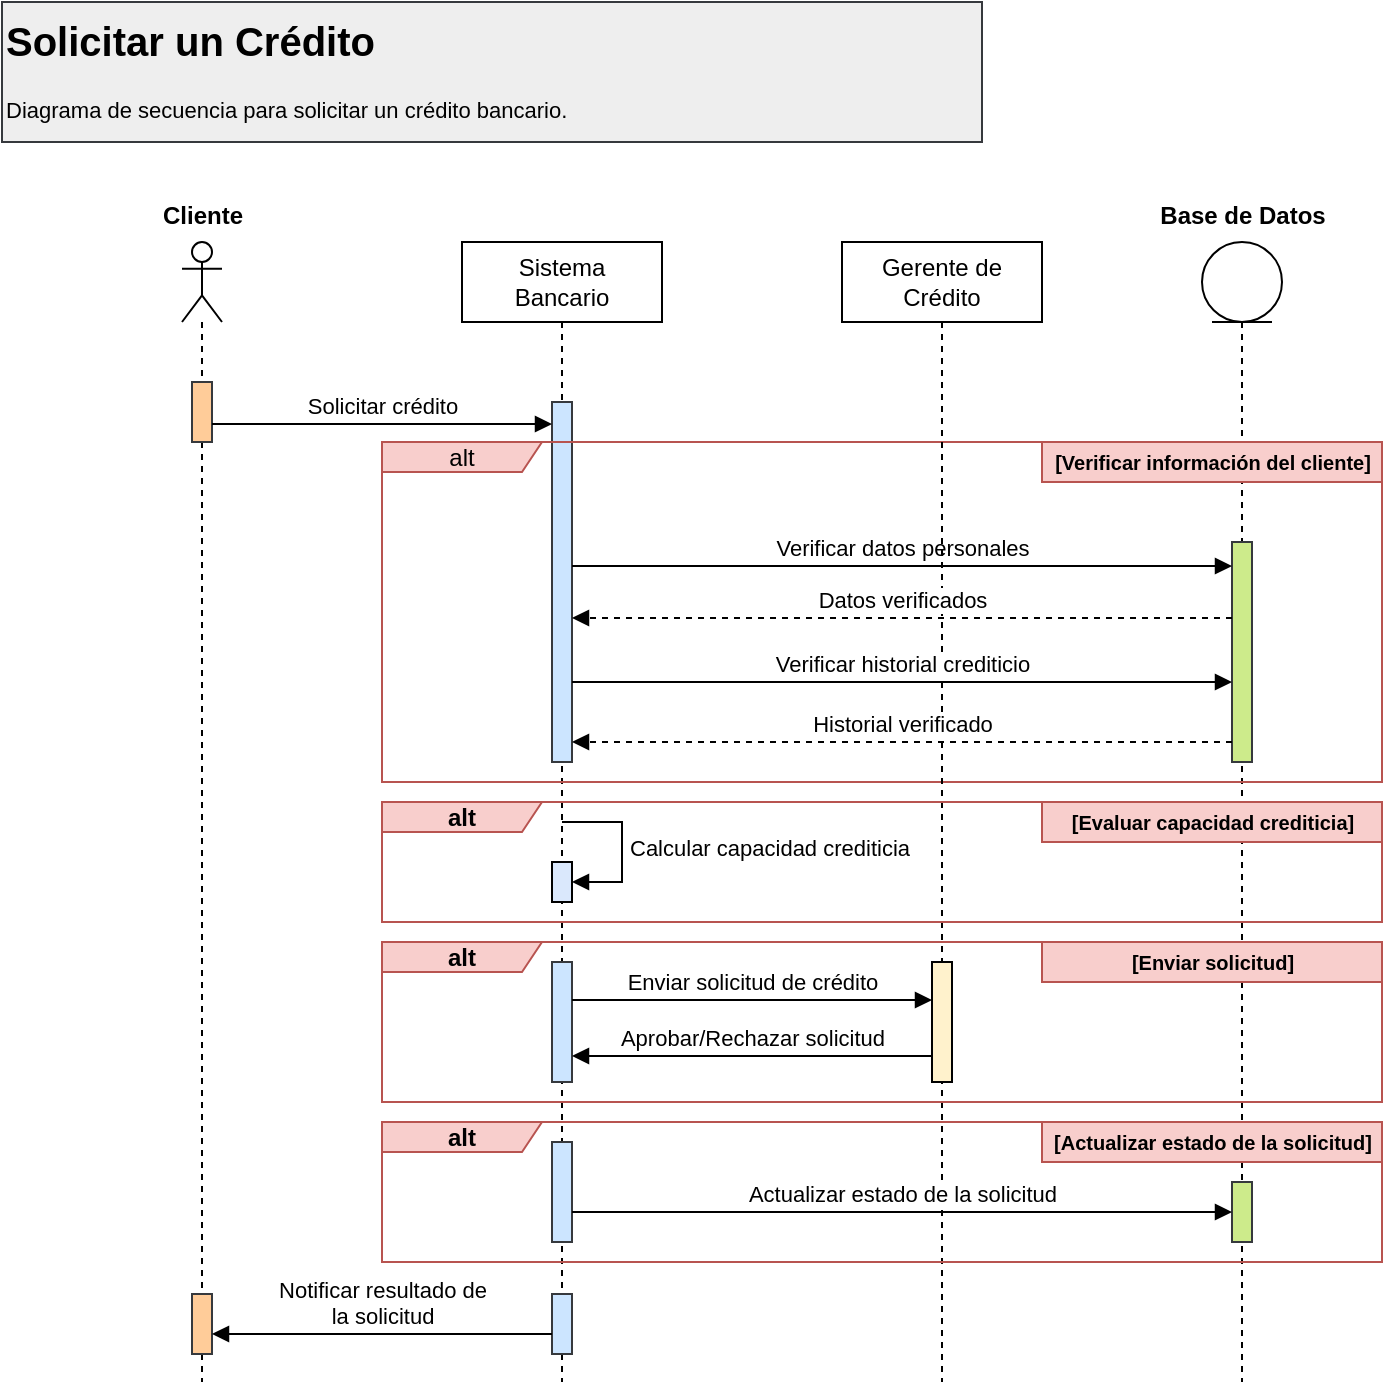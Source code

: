 <mxfile version="24.6.3" type="google">
  <diagram name="Página-1" id="D4xfMR_tDfcY7prQFISW">
    <mxGraphModel grid="1" page="1" gridSize="10" guides="1" tooltips="1" connect="1" arrows="1" fold="1" pageScale="1" pageWidth="1169" pageHeight="827" math="0" shadow="0">
      <root>
        <mxCell id="0" />
        <mxCell id="1" parent="0" />
        <mxCell id="BfA_5P8bwOXLROu7K_P--1" value="&lt;h1 style=&quot;margin-top: 0px;&quot;&gt;&lt;font style=&quot;font-size: 20px;&quot;&gt;Solicitar un Crédito&lt;/font&gt;&lt;/h1&gt;&lt;p style=&quot;font-size: 11px;&quot;&gt;Diagrama de secuencia para solicitar un crédito bancario.&lt;/p&gt;" style="text;html=1;whiteSpace=wrap;overflow=hidden;rounded=0;fillColor=#eeeeee;strokeColor=#36393d;fontSize=11;" vertex="1" parent="1">
          <mxGeometry x="10" y="10" width="490" height="70" as="geometry" />
        </mxCell>
        <mxCell id="BfA_5P8bwOXLROu7K_P--43" value="" style="shape=umlLifeline;perimeter=lifelinePerimeter;whiteSpace=wrap;html=1;container=1;dropTarget=0;collapsible=0;recursiveResize=0;outlineConnect=0;portConstraint=eastwest;newEdgeStyle={&quot;curved&quot;:0,&quot;rounded&quot;:0};participant=umlActor;" vertex="1" parent="1">
          <mxGeometry x="100" y="130" width="20" height="570" as="geometry" />
        </mxCell>
        <mxCell id="BfA_5P8bwOXLROu7K_P--57" value="" style="html=1;points=[[0,0,0,0,5],[0,1,0,0,-5],[1,0,0,0,5],[1,1,0,0,-5]];perimeter=orthogonalPerimeter;outlineConnect=0;targetShapes=umlLifeline;portConstraint=eastwest;newEdgeStyle={&quot;curved&quot;:0,&quot;rounded&quot;:0};fillColor=#ffcc99;strokeColor=#36393d;" vertex="1" parent="BfA_5P8bwOXLROu7K_P--43">
          <mxGeometry x="5" y="70" width="10" height="30" as="geometry" />
        </mxCell>
        <mxCell id="bcULmBKe0mkSa0cwNDqA-21" value="" style="html=1;points=[[0,0,0,0,5],[0,1,0,0,-5],[1,0,0,0,5],[1,1,0,0,-5]];perimeter=orthogonalPerimeter;outlineConnect=0;targetShapes=umlLifeline;portConstraint=eastwest;newEdgeStyle={&quot;curved&quot;:0,&quot;rounded&quot;:0};fillColor=#ffcc99;strokeColor=#36393d;" vertex="1" parent="BfA_5P8bwOXLROu7K_P--43">
          <mxGeometry x="5" y="526" width="10" height="30" as="geometry" />
        </mxCell>
        <mxCell id="BfA_5P8bwOXLROu7K_P--44" value="Sistema&lt;br&gt;Bancario" style="shape=umlLifeline;perimeter=lifelinePerimeter;whiteSpace=wrap;html=1;container=1;dropTarget=0;collapsible=0;recursiveResize=0;outlineConnect=0;portConstraint=eastwest;newEdgeStyle={&quot;curved&quot;:0,&quot;rounded&quot;:0};" vertex="1" parent="1">
          <mxGeometry x="240" y="130" width="100" height="570" as="geometry" />
        </mxCell>
        <mxCell id="BfA_5P8bwOXLROu7K_P--56" value="" style="html=1;points=[[0,0,0,0,5],[0,1,0,0,-5],[1,0,0,0,5],[1,1,0,0,-5]];perimeter=orthogonalPerimeter;outlineConnect=0;targetShapes=umlLifeline;portConstraint=eastwest;newEdgeStyle={&quot;curved&quot;:0,&quot;rounded&quot;:0};fillColor=#cce5ff;strokeColor=#36393d;" vertex="1" parent="BfA_5P8bwOXLROu7K_P--44">
          <mxGeometry x="45" y="80" width="10" height="180" as="geometry" />
        </mxCell>
        <mxCell id="bcULmBKe0mkSa0cwNDqA-9" value="" style="html=1;points=[[0,0,0,0,5],[0,1,0,0,-5],[1,0,0,0,5],[1,1,0,0,-5]];perimeter=orthogonalPerimeter;outlineConnect=0;targetShapes=umlLifeline;portConstraint=eastwest;newEdgeStyle={&quot;curved&quot;:0,&quot;rounded&quot;:0};fillColor=#dae8fc;strokeColor=#000000;fillStyle=auto;" vertex="1" parent="BfA_5P8bwOXLROu7K_P--44">
          <mxGeometry x="45" y="310" width="10" height="20" as="geometry" />
        </mxCell>
        <mxCell id="bcULmBKe0mkSa0cwNDqA-10" value="Calcular capacidad crediticia" style="html=1;align=left;spacingLeft=2;endArrow=block;rounded=0;edgeStyle=orthogonalEdgeStyle;curved=0;rounded=0;" edge="1" parent="BfA_5P8bwOXLROu7K_P--44" target="bcULmBKe0mkSa0cwNDqA-9">
          <mxGeometry relative="1" as="geometry">
            <mxPoint x="50" y="290" as="sourcePoint" />
            <Array as="points">
              <mxPoint x="80" y="320" />
            </Array>
          </mxGeometry>
        </mxCell>
        <mxCell id="bcULmBKe0mkSa0cwNDqA-13" value="" style="html=1;points=[[0,0,0,0,5],[0,1,0,0,-5],[1,0,0,0,5],[1,1,0,0,-5]];perimeter=orthogonalPerimeter;outlineConnect=0;targetShapes=umlLifeline;portConstraint=eastwest;newEdgeStyle={&quot;curved&quot;:0,&quot;rounded&quot;:0};fillColor=#cce5ff;strokeColor=#36393d;" vertex="1" parent="BfA_5P8bwOXLROu7K_P--44">
          <mxGeometry x="45" y="360" width="10" height="60" as="geometry" />
        </mxCell>
        <mxCell id="bcULmBKe0mkSa0cwNDqA-20" value="" style="html=1;points=[[0,0,0,0,5],[0,1,0,0,-5],[1,0,0,0,5],[1,1,0,0,-5]];perimeter=orthogonalPerimeter;outlineConnect=0;targetShapes=umlLifeline;portConstraint=eastwest;newEdgeStyle={&quot;curved&quot;:0,&quot;rounded&quot;:0};fillColor=#cce5ff;strokeColor=#36393d;" vertex="1" parent="BfA_5P8bwOXLROu7K_P--44">
          <mxGeometry x="45" y="526" width="10" height="30" as="geometry" />
        </mxCell>
        <mxCell id="BfA_5P8bwOXLROu7K_P--45" value="Cliente" style="text;align=center;fontStyle=1;verticalAlign=middle;spacingLeft=3;spacingRight=3;strokeColor=none;rotatable=0;points=[[0,0.5],[1,0.5]];portConstraint=eastwest;html=1;" vertex="1" parent="1">
          <mxGeometry x="70" y="104" width="80" height="26" as="geometry" />
        </mxCell>
        <mxCell id="BfA_5P8bwOXLROu7K_P--48" value="" style="shape=umlLifeline;perimeter=lifelinePerimeter;whiteSpace=wrap;html=1;container=1;dropTarget=0;collapsible=0;recursiveResize=0;outlineConnect=0;portConstraint=eastwest;newEdgeStyle={&quot;curved&quot;:0,&quot;rounded&quot;:0};participant=umlEntity;" vertex="1" parent="1">
          <mxGeometry x="610" y="130" width="40" height="570" as="geometry" />
        </mxCell>
        <mxCell id="bcULmBKe0mkSa0cwNDqA-2" value="" style="html=1;points=[[0,0,0,0,5],[0,1,0,0,-5],[1,0,0,0,5],[1,1,0,0,-5]];perimeter=orthogonalPerimeter;outlineConnect=0;targetShapes=umlLifeline;portConstraint=eastwest;newEdgeStyle={&quot;curved&quot;:0,&quot;rounded&quot;:0};fillColor=#cdeb8b;strokeColor=#36393d;" vertex="1" parent="BfA_5P8bwOXLROu7K_P--48">
          <mxGeometry x="15" y="150" width="10" height="110" as="geometry" />
        </mxCell>
        <mxCell id="bcULmBKe0mkSa0cwNDqA-17" value="" style="html=1;points=[[0,0,0,0,5],[0,1,0,0,-5],[1,0,0,0,5],[1,1,0,0,-5]];perimeter=orthogonalPerimeter;outlineConnect=0;targetShapes=umlLifeline;portConstraint=eastwest;newEdgeStyle={&quot;curved&quot;:0,&quot;rounded&quot;:0};fillColor=#cdeb8b;strokeColor=#36393d;" vertex="1" parent="BfA_5P8bwOXLROu7K_P--48">
          <mxGeometry x="15" y="470" width="10" height="30" as="geometry" />
        </mxCell>
        <mxCell id="BfA_5P8bwOXLROu7K_P--49" value="Base de Datos" style="text;align=center;fontStyle=1;verticalAlign=middle;spacingLeft=3;spacingRight=3;strokeColor=none;rotatable=0;points=[[0,0.5],[1,0.5]];portConstraint=eastwest;html=1;" vertex="1" parent="1">
          <mxGeometry x="585" y="104" width="90" height="26" as="geometry" />
        </mxCell>
        <mxCell id="BfA_5P8bwOXLROu7K_P--55" value="Solicitar crédito" style="html=1;verticalAlign=bottom;endArrow=block;curved=0;rounded=0;" edge="1" parent="1">
          <mxGeometry width="80" relative="1" as="geometry">
            <mxPoint x="115" y="221" as="sourcePoint" />
            <mxPoint x="285" y="221" as="targetPoint" />
          </mxGeometry>
        </mxCell>
        <mxCell id="BfA_5P8bwOXLROu7K_P--58" value="Verificar datos personales" style="html=1;verticalAlign=bottom;endArrow=block;curved=0;rounded=0;" edge="1" parent="1">
          <mxGeometry width="80" relative="1" as="geometry">
            <mxPoint x="295" y="292" as="sourcePoint" />
            <mxPoint x="625.0" y="292" as="targetPoint" />
          </mxGeometry>
        </mxCell>
        <mxCell id="BfA_5P8bwOXLROu7K_P--61" value="alt" style="shape=umlFrame;whiteSpace=wrap;html=1;pointerEvents=0;width=80;height=15;fillColor=#f8cecc;strokeColor=#b85450;" vertex="1" parent="1">
          <mxGeometry x="200" y="230" width="500" height="170" as="geometry" />
        </mxCell>
        <mxCell id="BfA_5P8bwOXLROu7K_P--62" value="[Verificar información del cliente]" style="text;align=center;fontStyle=1;verticalAlign=middle;spacingLeft=3;spacingRight=3;strokeColor=#b85450;rotatable=0;points=[[0,0.5],[1,0.5]];portConstraint=eastwest;html=1;fillColor=#f8cecc;fontSize=10;" vertex="1" parent="1">
          <mxGeometry x="530" y="230" width="170" height="20" as="geometry" />
        </mxCell>
        <mxCell id="BfA_5P8bwOXLROu7K_P--80" value="Enviar solicitud de crédito" style="html=1;verticalAlign=bottom;endArrow=block;curved=0;rounded=0;" edge="1" parent="1">
          <mxGeometry width="80" relative="1" as="geometry">
            <mxPoint x="295" y="509" as="sourcePoint" />
            <mxPoint x="475" y="509" as="targetPoint" />
          </mxGeometry>
        </mxCell>
        <mxCell id="BfA_5P8bwOXLROu7K_P--81" value="Aprobar/Rechazar solicitud" style="html=1;verticalAlign=bottom;endArrow=block;curved=0;rounded=0;" edge="1" parent="1">
          <mxGeometry width="80" relative="1" as="geometry">
            <mxPoint x="475" y="537" as="sourcePoint" />
            <mxPoint x="295" y="537" as="targetPoint" />
          </mxGeometry>
        </mxCell>
        <mxCell id="BfA_5P8bwOXLROu7K_P--86" value="Notificar resultado de&lt;br&gt;la solicitud" style="html=1;verticalAlign=bottom;endArrow=block;curved=0;rounded=0;" edge="1" parent="1">
          <mxGeometry width="80" relative="1" as="geometry">
            <mxPoint x="285" y="676.0" as="sourcePoint" />
            <mxPoint x="115" y="676.0" as="targetPoint" />
          </mxGeometry>
        </mxCell>
        <mxCell id="bcULmBKe0mkSa0cwNDqA-1" value="Gerente de&lt;br&gt;Crédito" style="shape=umlLifeline;perimeter=lifelinePerimeter;whiteSpace=wrap;html=1;container=1;dropTarget=0;collapsible=0;recursiveResize=0;outlineConnect=0;portConstraint=eastwest;newEdgeStyle={&quot;curved&quot;:0,&quot;rounded&quot;:0};" vertex="1" parent="1">
          <mxGeometry x="430" y="130" width="100" height="570" as="geometry" />
        </mxCell>
        <mxCell id="bcULmBKe0mkSa0cwNDqA-14" value="" style="html=1;points=[[0,0,0,0,5],[0,1,0,0,-5],[1,0,0,0,5],[1,1,0,0,-5]];perimeter=orthogonalPerimeter;outlineConnect=0;targetShapes=umlLifeline;portConstraint=eastwest;newEdgeStyle={&quot;curved&quot;:0,&quot;rounded&quot;:0};fillColor=#fff2cc;strokeColor=#000000;" vertex="1" parent="bcULmBKe0mkSa0cwNDqA-1">
          <mxGeometry x="45" y="360" width="10" height="60" as="geometry" />
        </mxCell>
        <mxCell id="bcULmBKe0mkSa0cwNDqA-4" value="Datos verificados" style="html=1;verticalAlign=bottom;endArrow=block;curved=0;rounded=0;dashed=1;" edge="1" parent="1">
          <mxGeometry width="80" relative="1" as="geometry">
            <mxPoint x="625.0" y="318" as="sourcePoint" />
            <mxPoint x="295" y="318" as="targetPoint" />
          </mxGeometry>
        </mxCell>
        <mxCell id="bcULmBKe0mkSa0cwNDqA-5" value="Verificar historial crediticio" style="html=1;verticalAlign=bottom;endArrow=block;curved=0;rounded=0;" edge="1" parent="1">
          <mxGeometry width="80" relative="1" as="geometry">
            <mxPoint x="295" y="350" as="sourcePoint" />
            <mxPoint x="625.0" y="350" as="targetPoint" />
          </mxGeometry>
        </mxCell>
        <mxCell id="bcULmBKe0mkSa0cwNDqA-6" value="Historial verificado" style="html=1;verticalAlign=bottom;endArrow=block;curved=0;rounded=0;dashed=1;" edge="1" parent="1">
          <mxGeometry width="80" relative="1" as="geometry">
            <mxPoint x="625.0" y="380" as="sourcePoint" />
            <mxPoint x="295" y="380" as="targetPoint" />
          </mxGeometry>
        </mxCell>
        <mxCell id="bcULmBKe0mkSa0cwNDqA-7" value="&lt;b&gt;alt&lt;/b&gt;" style="shape=umlFrame;whiteSpace=wrap;html=1;pointerEvents=0;width=80;height=15;fillColor=#f8cecc;strokeColor=#b85450;" vertex="1" parent="1">
          <mxGeometry x="200" y="410" width="500" height="60" as="geometry" />
        </mxCell>
        <mxCell id="bcULmBKe0mkSa0cwNDqA-8" value="[Evaluar capacidad crediticia]" style="text;align=center;fontStyle=1;verticalAlign=middle;spacingLeft=3;spacingRight=3;strokeColor=#b85450;rotatable=0;points=[[0,0.5],[1,0.5]];portConstraint=eastwest;html=1;fillColor=#f8cecc;fontSize=10;" vertex="1" parent="1">
          <mxGeometry x="530" y="410" width="170" height="20" as="geometry" />
        </mxCell>
        <mxCell id="bcULmBKe0mkSa0cwNDqA-11" value="&lt;b&gt;alt&lt;/b&gt;" style="shape=umlFrame;whiteSpace=wrap;html=1;pointerEvents=0;width=80;height=15;fillColor=#f8cecc;strokeColor=#b85450;" vertex="1" parent="1">
          <mxGeometry x="200" y="480" width="500" height="80" as="geometry" />
        </mxCell>
        <mxCell id="bcULmBKe0mkSa0cwNDqA-12" value="[Enviar solicitud]" style="text;align=center;fontStyle=1;verticalAlign=middle;spacingLeft=3;spacingRight=3;strokeColor=#b85450;rotatable=0;points=[[0,0.5],[1,0.5]];portConstraint=eastwest;html=1;fillColor=#f8cecc;fontSize=10;" vertex="1" parent="1">
          <mxGeometry x="530" y="480" width="170" height="20" as="geometry" />
        </mxCell>
        <mxCell id="bcULmBKe0mkSa0cwNDqA-15" value="&lt;b&gt;alt&lt;/b&gt;" style="shape=umlFrame;whiteSpace=wrap;html=1;pointerEvents=0;width=80;height=15;fillColor=#f8cecc;strokeColor=#b85450;" vertex="1" parent="1">
          <mxGeometry x="200" y="570" width="500" height="70" as="geometry" />
        </mxCell>
        <mxCell id="bcULmBKe0mkSa0cwNDqA-16" value="[Actualizar estado de la solicitud]" style="text;align=center;fontStyle=1;verticalAlign=middle;spacingLeft=3;spacingRight=3;strokeColor=#b85450;rotatable=0;points=[[0,0.5],[1,0.5]];portConstraint=eastwest;html=1;fillColor=#f8cecc;fontSize=10;" vertex="1" parent="1">
          <mxGeometry x="530" y="570" width="170" height="20" as="geometry" />
        </mxCell>
        <mxCell id="bcULmBKe0mkSa0cwNDqA-18" value="" style="html=1;points=[[0,0,0,0,5],[0,1,0,0,-5],[1,0,0,0,5],[1,1,0,0,-5]];perimeter=orthogonalPerimeter;outlineConnect=0;targetShapes=umlLifeline;portConstraint=eastwest;newEdgeStyle={&quot;curved&quot;:0,&quot;rounded&quot;:0};fillColor=#cce5ff;strokeColor=#36393d;" vertex="1" parent="1">
          <mxGeometry x="285" y="580" width="10" height="50" as="geometry" />
        </mxCell>
        <mxCell id="bcULmBKe0mkSa0cwNDqA-19" value="Actualizar estado de la solicitud" style="html=1;verticalAlign=bottom;endArrow=block;curved=0;rounded=0;" edge="1" parent="1">
          <mxGeometry width="80" relative="1" as="geometry">
            <mxPoint x="295" y="615" as="sourcePoint" />
            <mxPoint x="625.0" y="615" as="targetPoint" />
          </mxGeometry>
        </mxCell>
      </root>
    </mxGraphModel>
  </diagram>
</mxfile>
